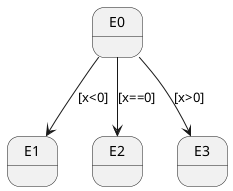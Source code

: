 @startuml

'-----------------------------------
' UML patterns illustrated
' JMB 2014
'-----------------------------------

state mdp as "E0"
mdp --> E1 : [x<0]
mdp --> E2 : [x==0]
mdp --> E3 : [x>0]
@enduml
